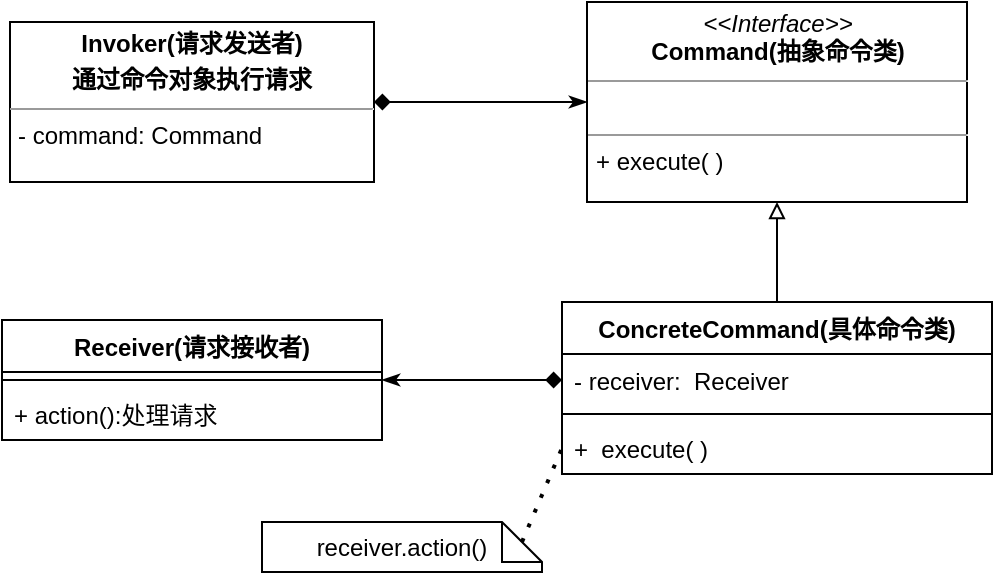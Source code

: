 <mxfile version="15.2.7" type="device"><diagram id="rMRdb6P7_OFpmx6g_do9" name="第 1 页"><mxGraphModel dx="1851" dy="592" grid="1" gridSize="10" guides="1" tooltips="1" connect="1" arrows="1" fold="1" page="1" pageScale="1" pageWidth="827" pageHeight="1169" math="0" shadow="0"><root><mxCell id="0"/><mxCell id="1" parent="0"/><mxCell id="EzU0IU2lgn5XvRgLaFfH-5" value="&lt;p style=&quot;margin: 0px ; margin-top: 4px ; text-align: center&quot;&gt;&lt;i&gt;&amp;lt;&amp;lt;Interface&amp;gt;&amp;gt;&lt;/i&gt;&lt;br&gt;&lt;b&gt;Command(抽象命令类)&lt;/b&gt;&lt;/p&gt;&lt;hr size=&quot;1&quot;&gt;&lt;p style=&quot;margin: 0px ; margin-left: 4px&quot;&gt;&lt;br&gt;&lt;/p&gt;&lt;hr size=&quot;1&quot;&gt;&lt;p style=&quot;margin: 0px ; margin-left: 4px&quot;&gt;+ execute( )&lt;/p&gt;" style="verticalAlign=top;align=left;overflow=fill;fontSize=12;fontFamily=Helvetica;html=1;" parent="1" vertex="1"><mxGeometry x="272.5" y="190" width="190" height="100" as="geometry"/></mxCell><mxCell id="EzU0IU2lgn5XvRgLaFfH-15" style="edgeStyle=orthogonalEdgeStyle;rounded=0;orthogonalLoop=1;jettySize=auto;html=1;exitX=0.5;exitY=0;exitDx=0;exitDy=0;entryX=0.5;entryY=1;entryDx=0;entryDy=0;startArrow=none;startFill=0;endArrow=block;endFill=0;" parent="1" source="EzU0IU2lgn5XvRgLaFfH-6" target="EzU0IU2lgn5XvRgLaFfH-5" edge="1"><mxGeometry relative="1" as="geometry"/></mxCell><mxCell id="EzU0IU2lgn5XvRgLaFfH-6" value="ConcreteCommand(具体命令类)" style="swimlane;fontStyle=1;align=center;verticalAlign=top;childLayout=stackLayout;horizontal=1;startSize=26;horizontalStack=0;resizeParent=1;resizeParentMax=0;resizeLast=0;collapsible=1;marginBottom=0;" parent="1" vertex="1"><mxGeometry x="260" y="340" width="215" height="86" as="geometry"/></mxCell><mxCell id="EzU0IU2lgn5XvRgLaFfH-7" value="- receiver:  Receiver" style="text;strokeColor=none;fillColor=none;align=left;verticalAlign=top;spacingLeft=4;spacingRight=4;overflow=hidden;rotatable=0;points=[[0,0.5],[1,0.5]];portConstraint=eastwest;" parent="EzU0IU2lgn5XvRgLaFfH-6" vertex="1"><mxGeometry y="26" width="215" height="26" as="geometry"/></mxCell><mxCell id="EzU0IU2lgn5XvRgLaFfH-8" value="" style="line;strokeWidth=1;fillColor=none;align=left;verticalAlign=middle;spacingTop=-1;spacingLeft=3;spacingRight=3;rotatable=0;labelPosition=right;points=[];portConstraint=eastwest;" parent="EzU0IU2lgn5XvRgLaFfH-6" vertex="1"><mxGeometry y="52" width="215" height="8" as="geometry"/></mxCell><mxCell id="EzU0IU2lgn5XvRgLaFfH-9" value="+  execute( )" style="text;strokeColor=none;fillColor=none;align=left;verticalAlign=top;spacingLeft=4;spacingRight=4;overflow=hidden;rotatable=0;points=[[0,0.5],[1,0.5]];portConstraint=eastwest;" parent="EzU0IU2lgn5XvRgLaFfH-6" vertex="1"><mxGeometry y="60" width="215" height="26" as="geometry"/></mxCell><mxCell id="EzU0IU2lgn5XvRgLaFfH-10" value="Receiver(请求接收者)" style="swimlane;fontStyle=1;align=center;verticalAlign=top;childLayout=stackLayout;horizontal=1;startSize=26;horizontalStack=0;resizeParent=1;resizeParentMax=0;resizeLast=0;collapsible=1;marginBottom=0;" parent="1" vertex="1"><mxGeometry x="-20" y="349" width="190" height="60" as="geometry"/></mxCell><mxCell id="EzU0IU2lgn5XvRgLaFfH-12" value="" style="line;strokeWidth=1;fillColor=none;align=left;verticalAlign=middle;spacingTop=-1;spacingLeft=3;spacingRight=3;rotatable=0;labelPosition=right;points=[];portConstraint=eastwest;" parent="EzU0IU2lgn5XvRgLaFfH-10" vertex="1"><mxGeometry y="26" width="190" height="8" as="geometry"/></mxCell><mxCell id="EzU0IU2lgn5XvRgLaFfH-13" value="+ action():处理请求" style="text;strokeColor=none;fillColor=none;align=left;verticalAlign=top;spacingLeft=4;spacingRight=4;overflow=hidden;rotatable=0;points=[[0,0.5],[1,0.5]];portConstraint=eastwest;" parent="EzU0IU2lgn5XvRgLaFfH-10" vertex="1"><mxGeometry y="34" width="190" height="26" as="geometry"/></mxCell><mxCell id="EzU0IU2lgn5XvRgLaFfH-14" style="edgeStyle=orthogonalEdgeStyle;rounded=0;orthogonalLoop=1;jettySize=auto;html=1;exitX=0;exitY=0.5;exitDx=0;exitDy=0;entryX=1;entryY=0.5;entryDx=0;entryDy=0;endArrow=classicThin;endFill=1;startArrow=diamond;startFill=1;" parent="1" source="EzU0IU2lgn5XvRgLaFfH-7" target="EzU0IU2lgn5XvRgLaFfH-10" edge="1"><mxGeometry relative="1" as="geometry"/></mxCell><mxCell id="EzU0IU2lgn5XvRgLaFfH-20" style="edgeStyle=orthogonalEdgeStyle;rounded=0;orthogonalLoop=1;jettySize=auto;html=1;exitX=1;exitY=0.5;exitDx=0;exitDy=0;entryX=0;entryY=0.5;entryDx=0;entryDy=0;startArrow=diamond;startFill=1;endArrow=classicThin;endFill=1;" parent="1" source="Ndbsf7Wbf58MWyX6vowO-6" target="EzU0IU2lgn5XvRgLaFfH-5" edge="1"><mxGeometry relative="1" as="geometry"><mxPoint x="130" y="129" as="sourcePoint"/></mxGeometry></mxCell><mxCell id="Ndbsf7Wbf58MWyX6vowO-6" value="&lt;p style=&quot;margin: 0px ; margin-top: 4px ; text-align: center&quot;&gt;&lt;b&gt;Invoker(请求发送者)&lt;/b&gt;&lt;/p&gt;&lt;p style=&quot;margin: 0px ; margin-top: 4px ; text-align: center&quot;&gt;&lt;b&gt;通过命令对象执行请求&lt;/b&gt;&lt;/p&gt;&lt;hr size=&quot;1&quot;&gt;&lt;p style=&quot;margin: 0px ; margin-left: 4px&quot;&gt;- command: Command&lt;/p&gt;" style="verticalAlign=top;align=left;overflow=fill;fontSize=12;fontFamily=Helvetica;html=1;" parent="1" vertex="1"><mxGeometry x="-16" y="200" width="182" height="80" as="geometry"/></mxCell><mxCell id="V3i_7lptzDO_iyA8916Y-1" value="receiver.action()" style="shape=note;size=20;whiteSpace=wrap;html=1;" vertex="1" parent="1"><mxGeometry x="110" y="450" width="140" height="25" as="geometry"/></mxCell><mxCell id="V3i_7lptzDO_iyA8916Y-4" value="" style="endArrow=none;dashed=1;html=1;dashPattern=1 3;strokeWidth=2;exitX=0;exitY=0;exitDx=130;exitDy=10;exitPerimeter=0;entryX=0;entryY=0.5;entryDx=0;entryDy=0;" edge="1" parent="1" source="V3i_7lptzDO_iyA8916Y-1" target="EzU0IU2lgn5XvRgLaFfH-9"><mxGeometry width="50" height="50" relative="1" as="geometry"><mxPoint x="370" y="500" as="sourcePoint"/><mxPoint x="420" y="450" as="targetPoint"/></mxGeometry></mxCell></root></mxGraphModel></diagram></mxfile>